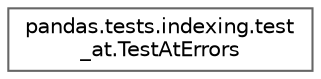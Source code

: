 digraph "Graphical Class Hierarchy"
{
 // LATEX_PDF_SIZE
  bgcolor="transparent";
  edge [fontname=Helvetica,fontsize=10,labelfontname=Helvetica,labelfontsize=10];
  node [fontname=Helvetica,fontsize=10,shape=box,height=0.2,width=0.4];
  rankdir="LR";
  Node0 [id="Node000000",label="pandas.tests.indexing.test\l_at.TestAtErrors",height=0.2,width=0.4,color="grey40", fillcolor="white", style="filled",URL="$d1/de5/classpandas_1_1tests_1_1indexing_1_1test__at_1_1TestAtErrors.html",tooltip=" "];
}
